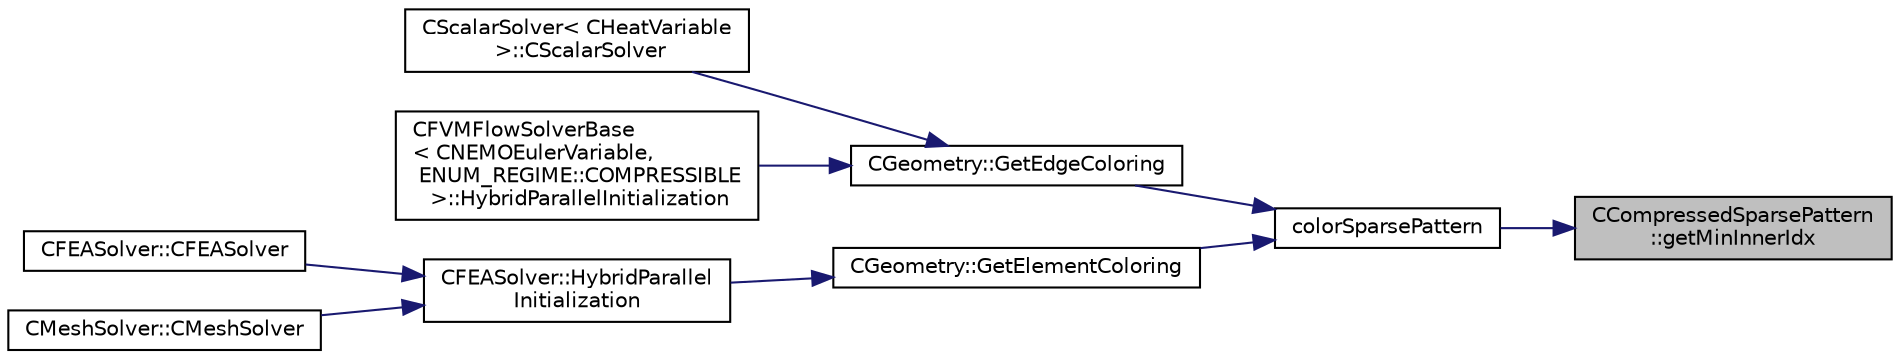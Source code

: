 digraph "CCompressedSparsePattern::getMinInnerIdx"
{
 // LATEX_PDF_SIZE
  edge [fontname="Helvetica",fontsize="10",labelfontname="Helvetica",labelfontsize="10"];
  node [fontname="Helvetica",fontsize="10",shape=record];
  rankdir="RL";
  Node1 [label="CCompressedSparsePattern\l::getMinInnerIdx",height=0.2,width=0.4,color="black", fillcolor="grey75", style="filled", fontcolor="black",tooltip=" "];
  Node1 -> Node2 [dir="back",color="midnightblue",fontsize="10",style="solid",fontname="Helvetica"];
  Node2 [label="colorSparsePattern",height=0.2,width=0.4,color="black", fillcolor="white", style="filled",URL="$group__Graph.html#ga527868d0180e46647d482ad97bba6b32",tooltip="Color contiguous groups of outer indices of a sparse pattern such that within each color,..."];
  Node2 -> Node3 [dir="back",color="midnightblue",fontsize="10",style="solid",fontname="Helvetica"];
  Node3 [label="CGeometry::GetEdgeColoring",height=0.2,width=0.4,color="black", fillcolor="white", style="filled",URL="$classCGeometry.html#a520ec0a286bb1962e537196f7626849d",tooltip="Get the edge coloring."];
  Node3 -> Node4 [dir="back",color="midnightblue",fontsize="10",style="solid",fontname="Helvetica"];
  Node4 [label="CScalarSolver\< CHeatVariable\l \>::CScalarSolver",height=0.2,width=0.4,color="black", fillcolor="white", style="filled",URL="$classCScalarSolver.html#a1afc69d5b797a6ca3951cc43e5594313",tooltip="Constructor of the class."];
  Node3 -> Node5 [dir="back",color="midnightblue",fontsize="10",style="solid",fontname="Helvetica"];
  Node5 [label="CFVMFlowSolverBase\l\< CNEMOEulerVariable,\l ENUM_REGIME::COMPRESSIBLE\l \>::HybridParallelInitialization",height=0.2,width=0.4,color="black", fillcolor="white", style="filled",URL="$classCFVMFlowSolverBase.html#add3f32c09f3bb0032ed4cc4144ec8b10",tooltip="Initialize thread parallel variables."];
  Node2 -> Node6 [dir="back",color="midnightblue",fontsize="10",style="solid",fontname="Helvetica"];
  Node6 [label="CGeometry::GetElementColoring",height=0.2,width=0.4,color="black", fillcolor="white", style="filled",URL="$classCGeometry.html#a0958106e0ba545db5ff7fdcf7a8583ba",tooltip="Get the element coloring."];
  Node6 -> Node7 [dir="back",color="midnightblue",fontsize="10",style="solid",fontname="Helvetica"];
  Node7 [label="CFEASolver::HybridParallel\lInitialization",height=0.2,width=0.4,color="black", fillcolor="white", style="filled",URL="$classCFEASolver.html#abcef9eb21dd43cbf8598bdfea0f9fef8",tooltip="Actions required to initialize the supporting variables for hybrid parallel execution."];
  Node7 -> Node8 [dir="back",color="midnightblue",fontsize="10",style="solid",fontname="Helvetica"];
  Node8 [label="CFEASolver::CFEASolver",height=0.2,width=0.4,color="black", fillcolor="white", style="filled",URL="$classCFEASolver.html#a1d4c7d17d9c7143d3079fc78fae1599d",tooltip=" "];
  Node7 -> Node9 [dir="back",color="midnightblue",fontsize="10",style="solid",fontname="Helvetica"];
  Node9 [label="CMeshSolver::CMeshSolver",height=0.2,width=0.4,color="black", fillcolor="white", style="filled",URL="$classCMeshSolver.html#a728930536c48c01f17b91808115fdb91",tooltip="Constructor of the class."];
}
